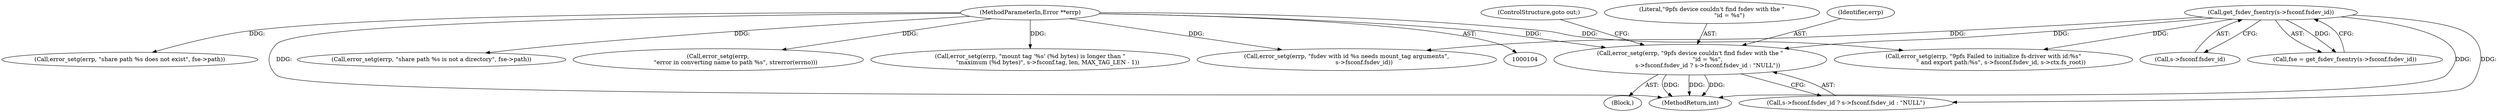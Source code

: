 digraph "0_qemu_4774718e5c194026ba5ee7a28d9be49be3080e42@pointer" {
"1000191" [label="(Call,error_setg(errp, \"9pfs device couldn't find fsdev with the \"\n                   \"id = %s\",\n                   s->fsconf.fsdev_id ? s->fsconf.fsdev_id : \"NULL\"))"];
"1000106" [label="(MethodParameterIn,Error **errp)"];
"1000181" [label="(Call,get_fsdev_fsentry(s->fsconf.fsdev_id))"];
"1000368" [label="(Call,error_setg(errp, \"share path %s does not exist\", fse->path))"];
"1000190" [label="(Block,)"];
"1000383" [label="(Call,error_setg(errp, \"share path %s is not a directory\", fse->path))"];
"1000351" [label="(Call,error_setg(errp,\n                   \"error in converting name to path %s\", strerror(errno)))"];
"1000192" [label="(Identifier,errp)"];
"1000191" [label="(Call,error_setg(errp, \"9pfs device couldn't find fsdev with the \"\n                   \"id = %s\",\n                   s->fsconf.fsdev_id ? s->fsconf.fsdev_id : \"NULL\"))"];
"1000206" [label="(ControlStructure,goto out;)"];
"1000415" [label="(MethodReturn,int)"];
"1000194" [label="(Call,s->fsconf.fsdev_id ? s->fsconf.fsdev_id : \"NULL\")"];
"1000193" [label="(Literal,\"9pfs device couldn't find fsdev with the \"\n                   \"id = %s\")"];
"1000215" [label="(Call,error_setg(errp, \"fsdev with id %s needs mount_tag arguments\",\n                   s->fsconf.fsdev_id))"];
"1000182" [label="(Call,s->fsconf.fsdev_id)"];
"1000267" [label="(Call,error_setg(errp, \"mount tag '%s' (%d bytes) is longer than \"\n                   \"maximum (%d bytes)\", s->fsconf.tag, len, MAX_TAG_LEN - 1))"];
"1000324" [label="(Call,error_setg(errp, \"9pfs Failed to initialize fs-driver with id:%s\"\n                   \" and export path:%s\", s->fsconf.fsdev_id, s->ctx.fs_root))"];
"1000106" [label="(MethodParameterIn,Error **errp)"];
"1000181" [label="(Call,get_fsdev_fsentry(s->fsconf.fsdev_id))"];
"1000179" [label="(Call,fse = get_fsdev_fsentry(s->fsconf.fsdev_id))"];
"1000191" -> "1000190"  [label="AST: "];
"1000191" -> "1000194"  [label="CFG: "];
"1000192" -> "1000191"  [label="AST: "];
"1000193" -> "1000191"  [label="AST: "];
"1000194" -> "1000191"  [label="AST: "];
"1000206" -> "1000191"  [label="CFG: "];
"1000191" -> "1000415"  [label="DDG: "];
"1000191" -> "1000415"  [label="DDG: "];
"1000191" -> "1000415"  [label="DDG: "];
"1000106" -> "1000191"  [label="DDG: "];
"1000181" -> "1000191"  [label="DDG: "];
"1000106" -> "1000104"  [label="AST: "];
"1000106" -> "1000415"  [label="DDG: "];
"1000106" -> "1000215"  [label="DDG: "];
"1000106" -> "1000267"  [label="DDG: "];
"1000106" -> "1000324"  [label="DDG: "];
"1000106" -> "1000351"  [label="DDG: "];
"1000106" -> "1000368"  [label="DDG: "];
"1000106" -> "1000383"  [label="DDG: "];
"1000181" -> "1000179"  [label="AST: "];
"1000181" -> "1000182"  [label="CFG: "];
"1000182" -> "1000181"  [label="AST: "];
"1000179" -> "1000181"  [label="CFG: "];
"1000181" -> "1000415"  [label="DDG: "];
"1000181" -> "1000179"  [label="DDG: "];
"1000181" -> "1000194"  [label="DDG: "];
"1000181" -> "1000215"  [label="DDG: "];
"1000181" -> "1000324"  [label="DDG: "];
}

